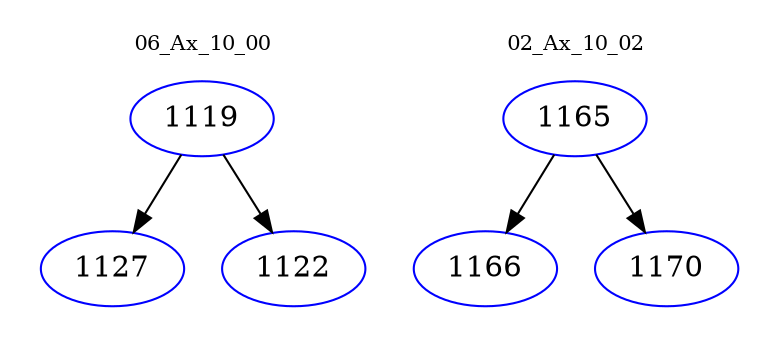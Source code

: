 digraph{
subgraph cluster_0 {
color = white
label = "06_Ax_10_00";
fontsize=10;
T0_1119 [label="1119", color="blue"]
T0_1119 -> T0_1127 [color="black"]
T0_1127 [label="1127", color="blue"]
T0_1119 -> T0_1122 [color="black"]
T0_1122 [label="1122", color="blue"]
}
subgraph cluster_1 {
color = white
label = "02_Ax_10_02";
fontsize=10;
T1_1165 [label="1165", color="blue"]
T1_1165 -> T1_1166 [color="black"]
T1_1166 [label="1166", color="blue"]
T1_1165 -> T1_1170 [color="black"]
T1_1170 [label="1170", color="blue"]
}
}
